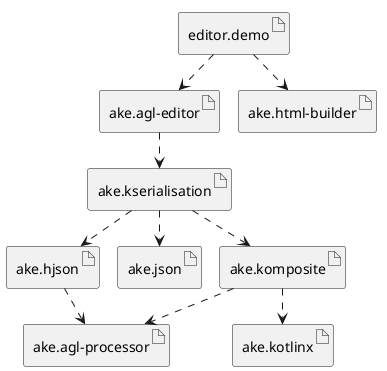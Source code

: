 @startuml
!pragma layout smetana

artifact "editor.demo" as project

artifact "ake.hjson" as hjson
artifact "ake.json" as json
artifact "ake.agl-processor" as agl
artifact "ake.agl-editor" as agl_editor

artifact "ake.kserialisation" as kserialisation
artifact "ake.komposite" as komposite
artifact "ake.kotlinx" as kotlinx
artifact "ake.html-builder" as html5

project -[dashed]-> agl_editor
project -[dashed]-> html5
agl_editor -[dashed]-> kserialisation
kserialisation -[dashed]-> komposite
kserialisation -[dashed]-> hjson
kserialisation -[dashed]-> json
komposite -[dashed]-> kotlinx
komposite -[dashed]-> agl
hjson -[dashed]-> agl

@enduml